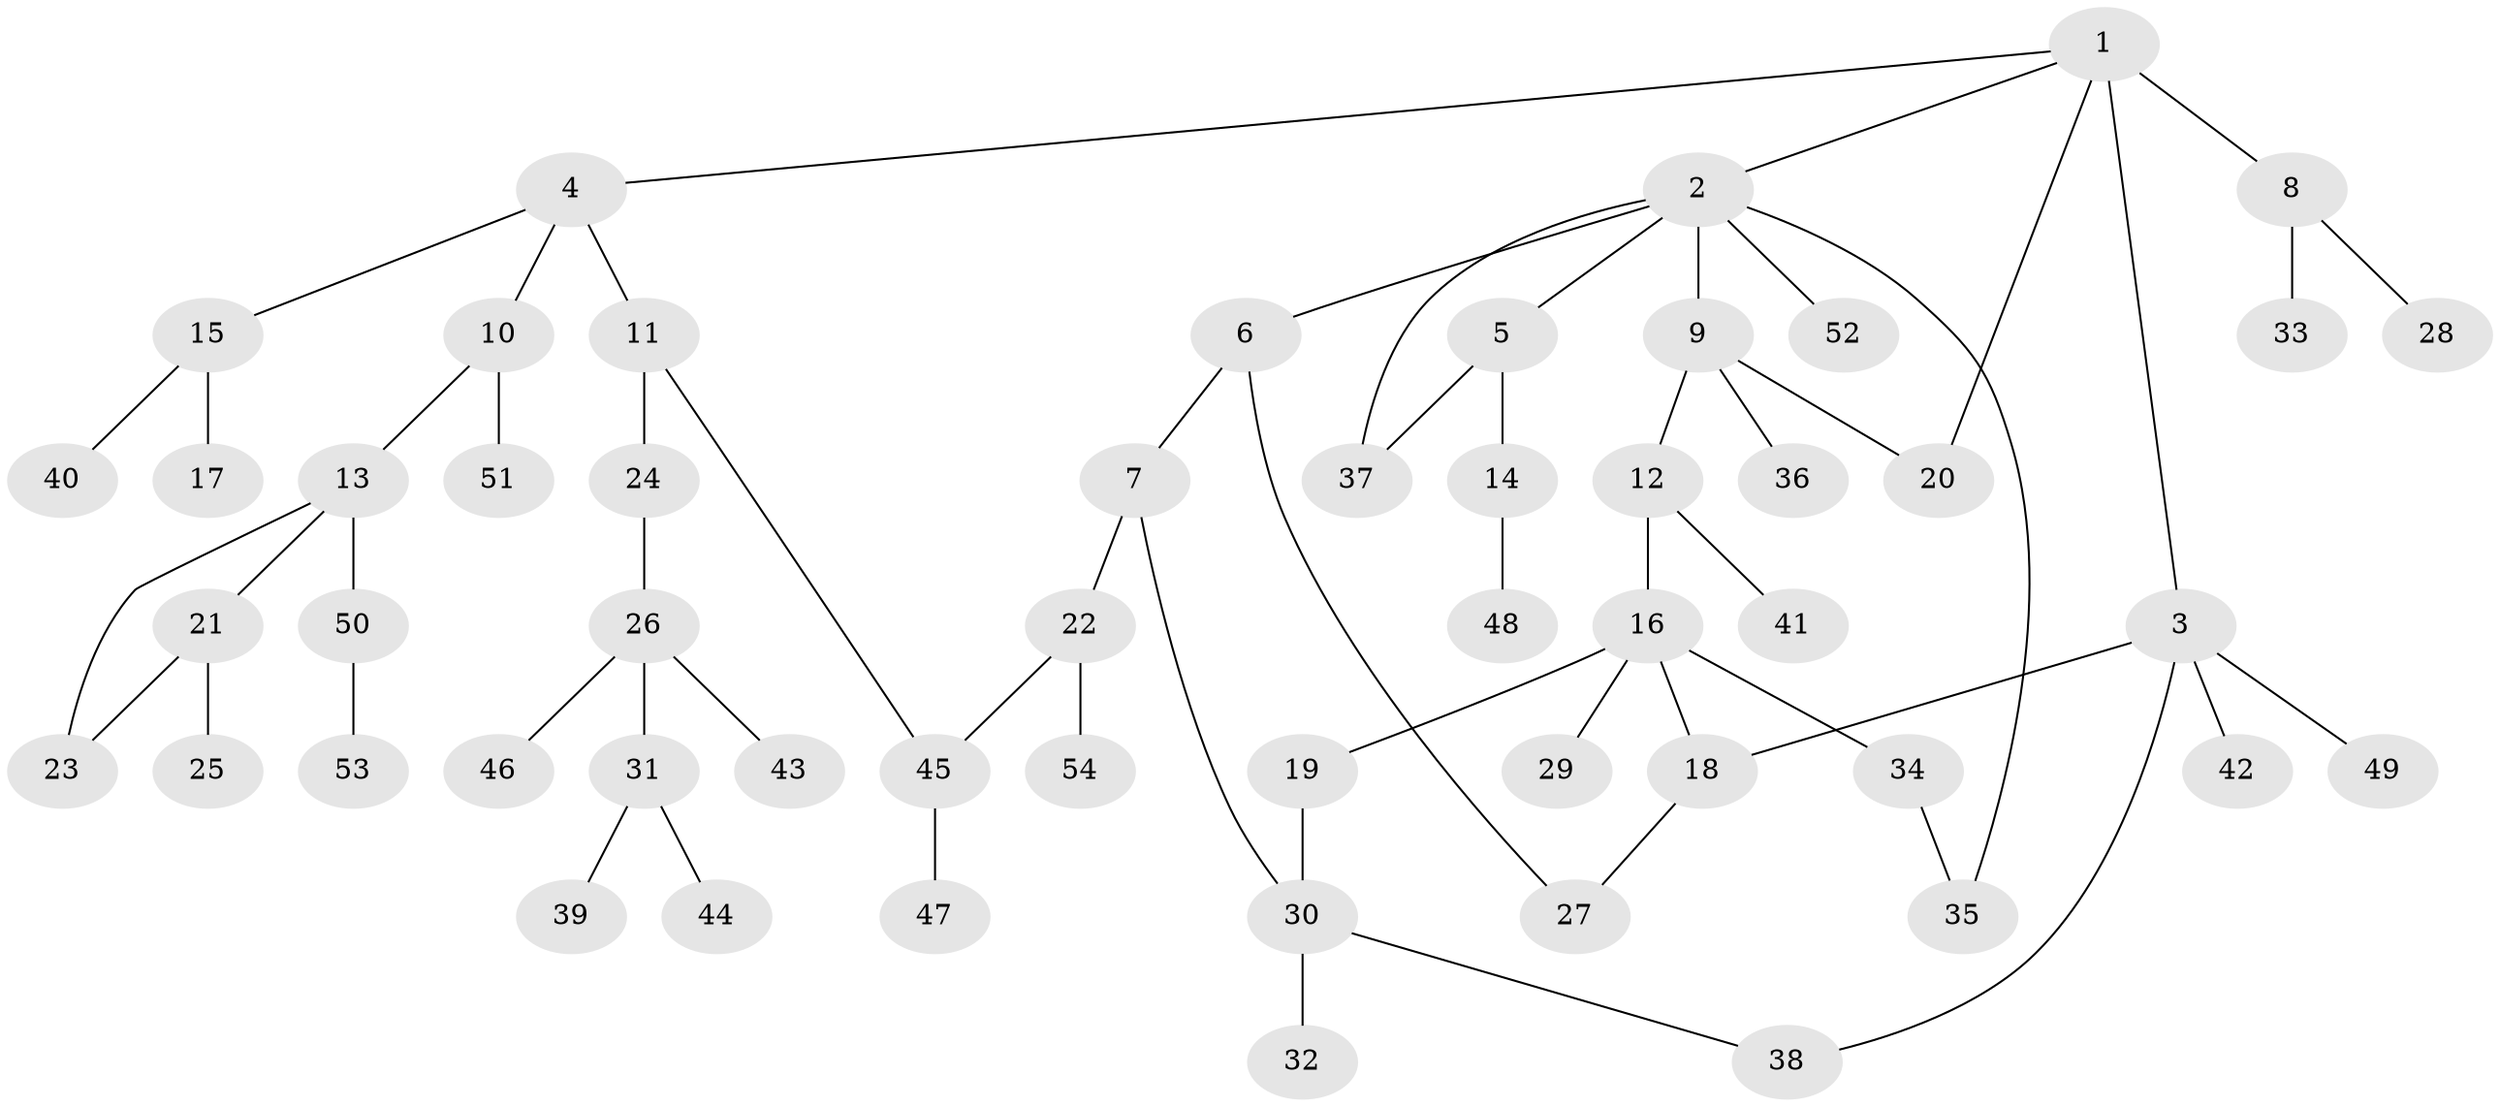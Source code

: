 // coarse degree distribution, {5: 0.125, 3: 0.03125, 2: 0.3125, 1: 0.40625, 6: 0.03125, 4: 0.09375}
// Generated by graph-tools (version 1.1) at 2025/44/03/04/25 21:44:43]
// undirected, 54 vertices, 62 edges
graph export_dot {
graph [start="1"]
  node [color=gray90,style=filled];
  1;
  2;
  3;
  4;
  5;
  6;
  7;
  8;
  9;
  10;
  11;
  12;
  13;
  14;
  15;
  16;
  17;
  18;
  19;
  20;
  21;
  22;
  23;
  24;
  25;
  26;
  27;
  28;
  29;
  30;
  31;
  32;
  33;
  34;
  35;
  36;
  37;
  38;
  39;
  40;
  41;
  42;
  43;
  44;
  45;
  46;
  47;
  48;
  49;
  50;
  51;
  52;
  53;
  54;
  1 -- 2;
  1 -- 3;
  1 -- 4;
  1 -- 8;
  1 -- 20;
  2 -- 5;
  2 -- 6;
  2 -- 9;
  2 -- 52;
  2 -- 37;
  2 -- 35;
  3 -- 18;
  3 -- 42;
  3 -- 49;
  3 -- 38;
  4 -- 10;
  4 -- 11;
  4 -- 15;
  5 -- 14;
  5 -- 37;
  6 -- 7;
  6 -- 27;
  7 -- 22;
  7 -- 30;
  8 -- 28;
  8 -- 33;
  9 -- 12;
  9 -- 36;
  9 -- 20;
  10 -- 13;
  10 -- 51;
  11 -- 24;
  11 -- 45;
  12 -- 16;
  12 -- 41;
  13 -- 21;
  13 -- 50;
  13 -- 23;
  14 -- 48;
  15 -- 17;
  15 -- 40;
  16 -- 19;
  16 -- 29;
  16 -- 34;
  16 -- 18;
  18 -- 27;
  19 -- 30;
  21 -- 23;
  21 -- 25;
  22 -- 45;
  22 -- 54;
  24 -- 26;
  26 -- 31;
  26 -- 43;
  26 -- 46;
  30 -- 32;
  30 -- 38;
  31 -- 39;
  31 -- 44;
  34 -- 35;
  45 -- 47;
  50 -- 53;
}
